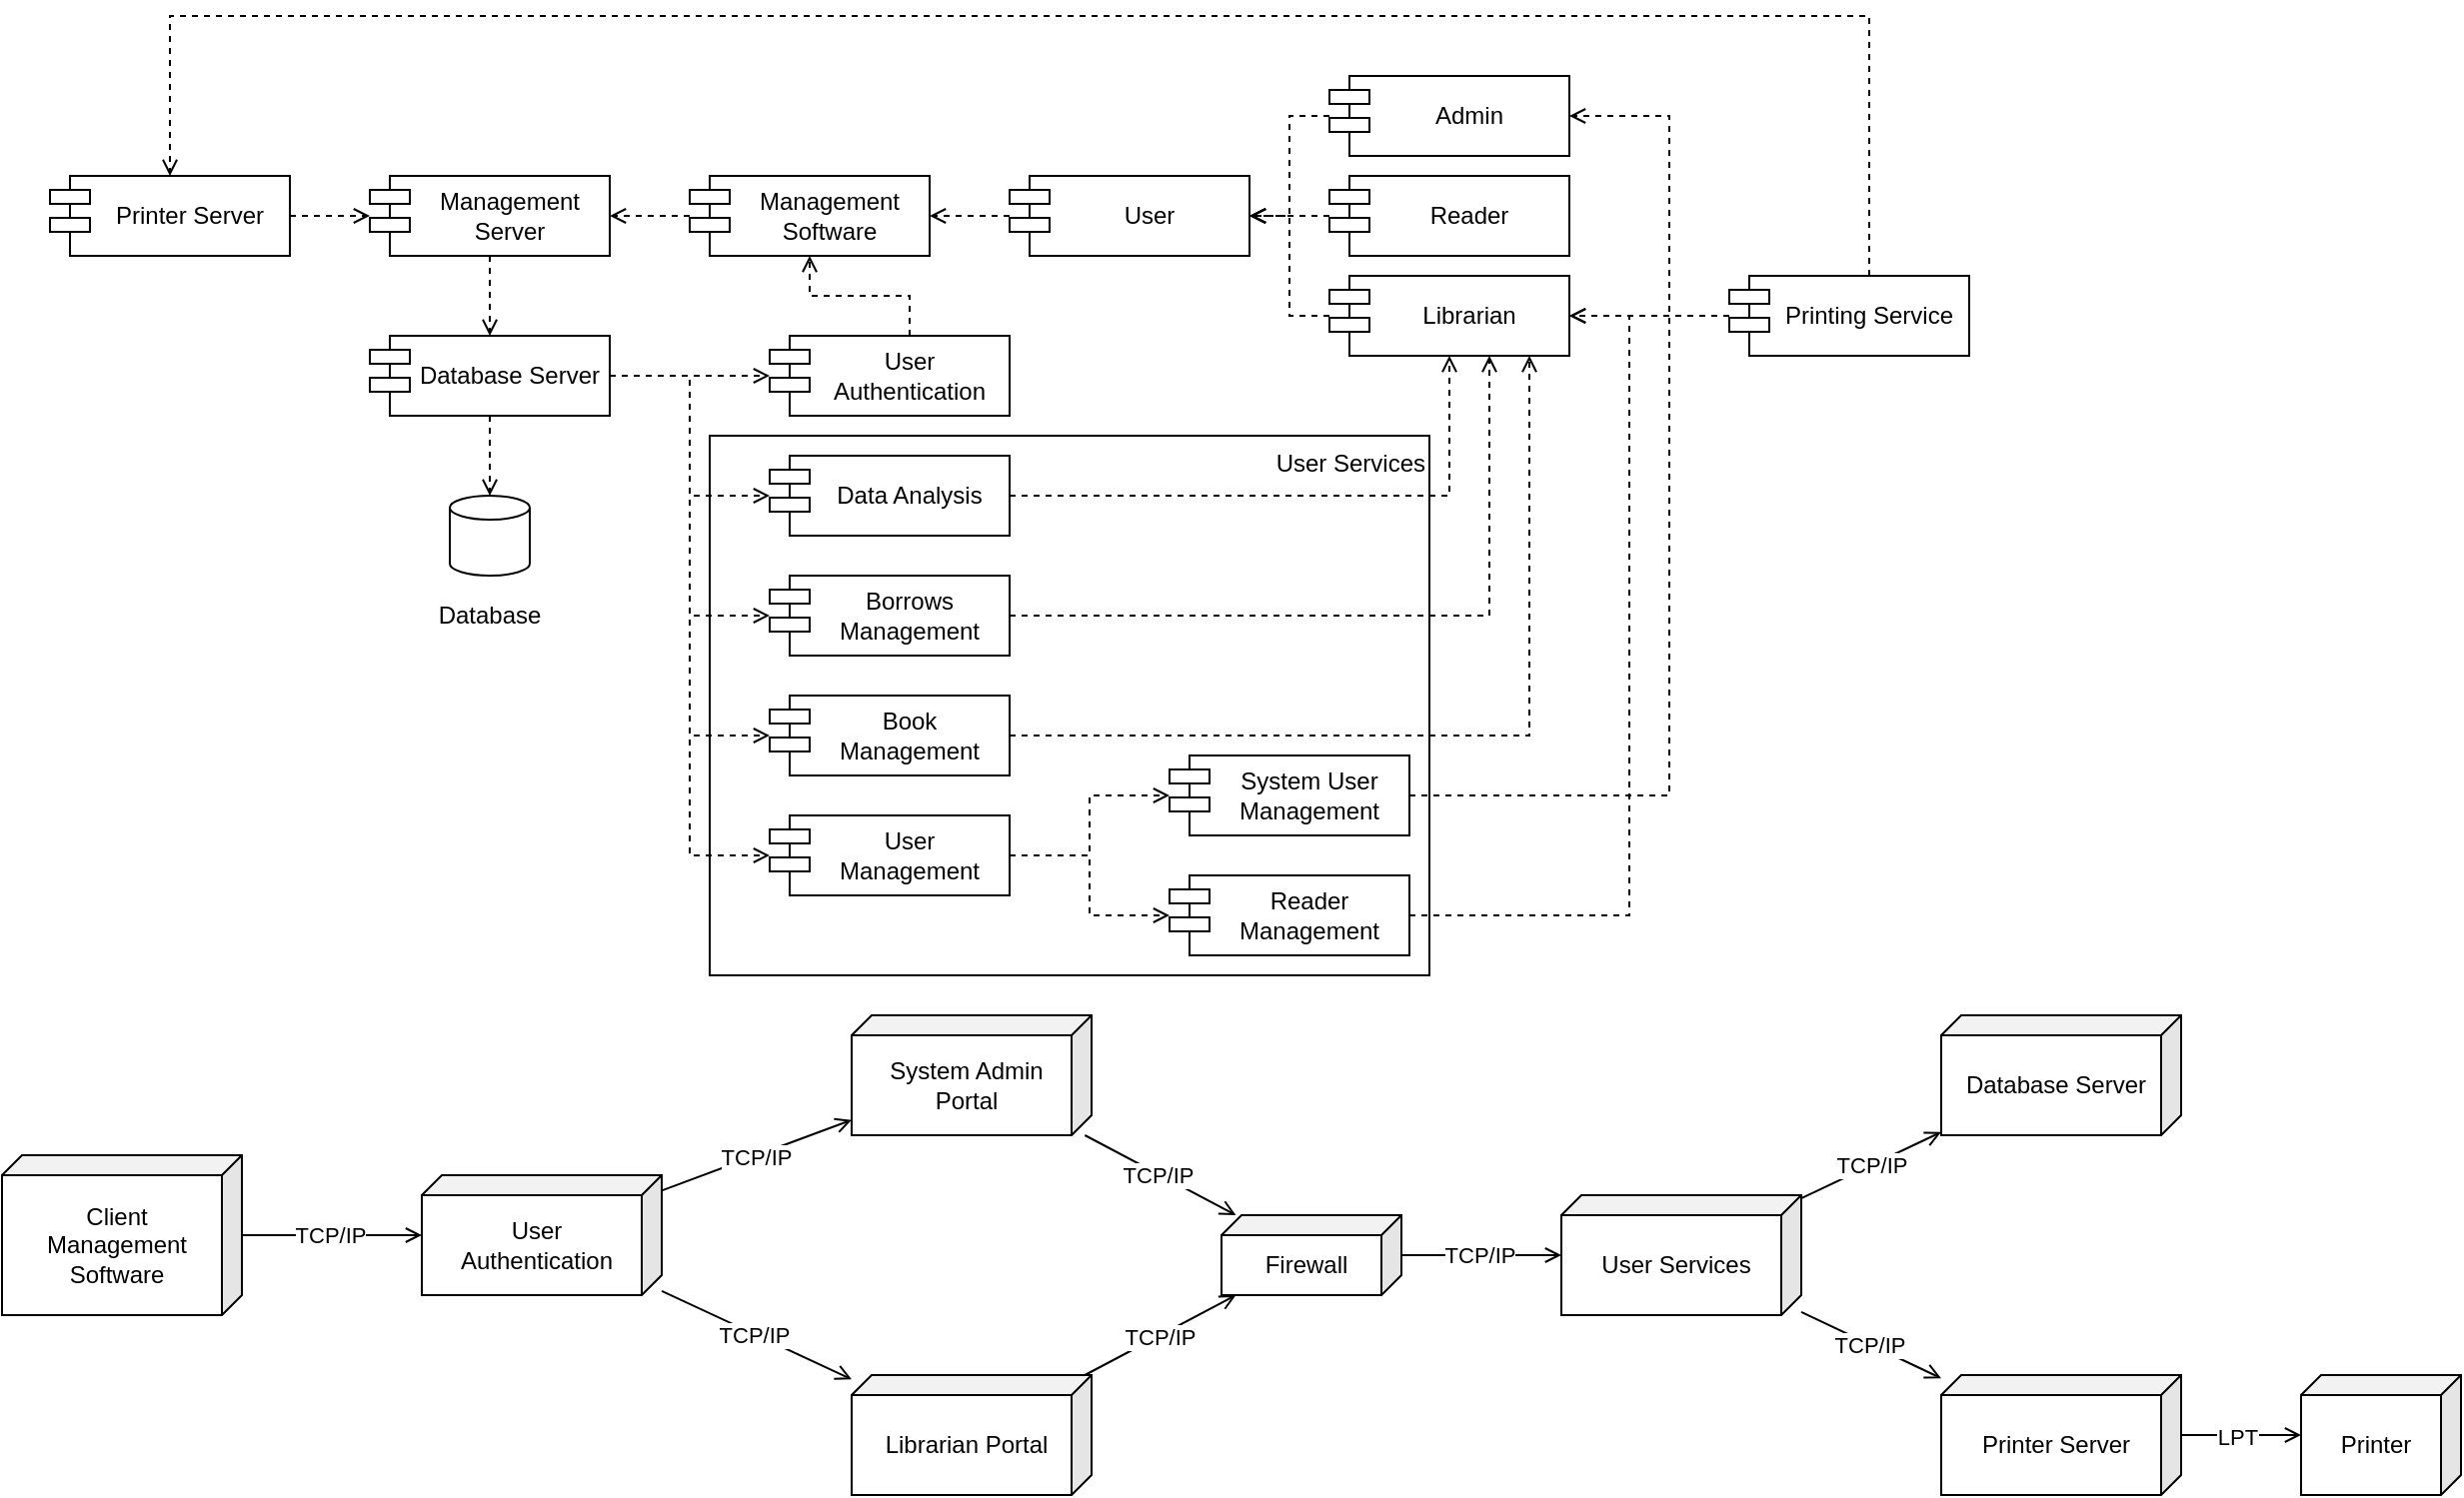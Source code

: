 <mxfile version="22.1.21" type="device">
  <diagram name="Page-1" id="5f0bae14-7c28-e335-631c-24af17079c00">
    <mxGraphModel dx="644" dy="1101" grid="1" gridSize="10" guides="1" tooltips="1" connect="1" arrows="1" fold="1" page="0" pageScale="1" pageWidth="1169" pageHeight="827" background="none" math="0" shadow="0">
      <root>
        <mxCell id="0" />
        <mxCell id="1" parent="0" />
        <mxCell id="rZB9tGEZedubb94te-9w-88" value="User Services" style="html=1;whiteSpace=wrap;fontFamily=Helvetica;fontSize=12;fontColor=#000000;align=right;verticalAlign=top;fillColor=none;labelBackgroundColor=#FFFFFF;" vertex="1" parent="1">
          <mxGeometry x="410" y="130" width="360" height="270" as="geometry" />
        </mxCell>
        <mxCell id="rZB9tGEZedubb94te-9w-2" style="edgeStyle=orthogonalEdgeStyle;rounded=0;orthogonalLoop=1;jettySize=auto;html=1;endArrow=open;endFill=0;dashed=1;" edge="1" parent="1" source="nww5agVQgTsfxuSBia1v-14" target="rZB9tGEZedubb94te-9w-1">
          <mxGeometry relative="1" as="geometry" />
        </mxCell>
        <mxCell id="nww5agVQgTsfxuSBia1v-14" value="Management Software" style="shape=module;align=left;spacingLeft=20;align=center;verticalAlign=middle;whiteSpace=wrap;html=1;jettyWidth=20;jettyHeight=7;" parent="1" vertex="1">
          <mxGeometry x="400" width="120" height="40" as="geometry" />
        </mxCell>
        <mxCell id="nww5agVQgTsfxuSBia1v-47" style="edgeStyle=orthogonalEdgeStyle;shape=connector;rounded=0;orthogonalLoop=1;jettySize=auto;html=1;dashed=1;labelBackgroundColor=default;strokeColor=default;align=center;verticalAlign=middle;fontFamily=Helvetica;fontSize=12;fontColor=default;endArrow=open;endFill=0;" parent="1" source="nww5agVQgTsfxuSBia1v-44" target="nww5agVQgTsfxuSBia1v-46" edge="1">
          <mxGeometry relative="1" as="geometry" />
        </mxCell>
        <mxCell id="rZB9tGEZedubb94te-9w-67" style="edgeStyle=orthogonalEdgeStyle;shape=connector;rounded=0;orthogonalLoop=1;jettySize=auto;html=1;dashed=1;labelBackgroundColor=default;strokeColor=default;align=center;verticalAlign=middle;fontFamily=Helvetica;fontSize=12;fontColor=default;endArrow=open;endFill=0;" edge="1" parent="1" source="nww5agVQgTsfxuSBia1v-44" target="rZB9tGEZedubb94te-9w-56">
          <mxGeometry relative="1" as="geometry" />
        </mxCell>
        <mxCell id="rZB9tGEZedubb94te-9w-78" style="edgeStyle=orthogonalEdgeStyle;shape=connector;rounded=0;orthogonalLoop=1;jettySize=auto;html=1;dashed=1;labelBackgroundColor=default;strokeColor=default;align=center;verticalAlign=middle;fontFamily=Helvetica;fontSize=12;fontColor=default;endArrow=open;endFill=0;" edge="1" parent="1" source="nww5agVQgTsfxuSBia1v-44" target="rZB9tGEZedubb94te-9w-77">
          <mxGeometry relative="1" as="geometry">
            <Array as="points">
              <mxPoint x="400" y="100" />
              <mxPoint x="400" y="340" />
            </Array>
          </mxGeometry>
        </mxCell>
        <mxCell id="rZB9tGEZedubb94te-9w-82" style="edgeStyle=orthogonalEdgeStyle;shape=connector;rounded=0;orthogonalLoop=1;jettySize=auto;html=1;dashed=1;labelBackgroundColor=default;strokeColor=default;align=center;verticalAlign=middle;fontFamily=Helvetica;fontSize=12;fontColor=default;endArrow=open;endFill=0;" edge="1" parent="1" source="nww5agVQgTsfxuSBia1v-44" target="rZB9tGEZedubb94te-9w-37">
          <mxGeometry relative="1" as="geometry">
            <Array as="points">
              <mxPoint x="400" y="100" />
              <mxPoint x="400" y="280" />
            </Array>
          </mxGeometry>
        </mxCell>
        <mxCell id="rZB9tGEZedubb94te-9w-84" style="edgeStyle=orthogonalEdgeStyle;shape=connector;rounded=0;orthogonalLoop=1;jettySize=auto;html=1;dashed=1;labelBackgroundColor=default;strokeColor=default;align=center;verticalAlign=middle;fontFamily=Helvetica;fontSize=12;fontColor=default;endArrow=open;endFill=0;" edge="1" parent="1" source="nww5agVQgTsfxuSBia1v-44" target="rZB9tGEZedubb94te-9w-45">
          <mxGeometry relative="1" as="geometry">
            <Array as="points">
              <mxPoint x="400" y="100" />
              <mxPoint x="400" y="220" />
            </Array>
          </mxGeometry>
        </mxCell>
        <mxCell id="rZB9tGEZedubb94te-9w-85" style="edgeStyle=orthogonalEdgeStyle;shape=connector;rounded=0;orthogonalLoop=1;jettySize=auto;html=1;dashed=1;labelBackgroundColor=default;strokeColor=default;align=center;verticalAlign=middle;fontFamily=Helvetica;fontSize=12;fontColor=default;endArrow=open;endFill=0;" edge="1" parent="1" source="nww5agVQgTsfxuSBia1v-44" target="rZB9tGEZedubb94te-9w-63">
          <mxGeometry relative="1" as="geometry">
            <Array as="points">
              <mxPoint x="400" y="100" />
              <mxPoint x="400" y="160" />
            </Array>
          </mxGeometry>
        </mxCell>
        <mxCell id="nww5agVQgTsfxuSBia1v-44" value="Database Server" style="shape=module;align=left;spacingLeft=20;align=center;verticalAlign=middle;whiteSpace=wrap;html=1;jettyWidth=20;jettyHeight=7;" parent="1" vertex="1">
          <mxGeometry x="240" y="80" width="120" height="40" as="geometry" />
        </mxCell>
        <mxCell id="nww5agVQgTsfxuSBia1v-46" value="Database" style="shape=cylinder3;whiteSpace=wrap;html=1;boundedLbl=1;backgroundOutline=1;size=6.0;strokeColor=default;align=center;verticalAlign=middle;spacingLeft=0;fontFamily=Helvetica;fontSize=12;fontColor=default;fillColor=default;labelPosition=center;verticalLabelPosition=bottom;" parent="1" vertex="1">
          <mxGeometry x="280" y="160" width="40" height="40" as="geometry" />
        </mxCell>
        <mxCell id="rZB9tGEZedubb94te-9w-8" style="edgeStyle=orthogonalEdgeStyle;shape=connector;rounded=0;orthogonalLoop=1;jettySize=auto;html=1;dashed=1;labelBackgroundColor=default;strokeColor=default;align=center;verticalAlign=middle;fontFamily=Helvetica;fontSize=11;fontColor=default;endArrow=open;endFill=0;" edge="1" parent="1" source="nww5agVQgTsfxuSBia1v-48" target="rZB9tGEZedubb94te-9w-1">
          <mxGeometry relative="1" as="geometry" />
        </mxCell>
        <mxCell id="nww5agVQgTsfxuSBia1v-48" value="Printer Server" style="shape=module;align=left;spacingLeft=20;align=center;verticalAlign=middle;whiteSpace=wrap;html=1;jettyWidth=20;jettyHeight=7;" parent="1" vertex="1">
          <mxGeometry x="80" width="120" height="40" as="geometry" />
        </mxCell>
        <mxCell id="nww5agVQgTsfxuSBia1v-58" style="shape=connector;rounded=0;orthogonalLoop=1;jettySize=auto;html=1;labelBackgroundColor=default;strokeColor=default;align=center;verticalAlign=middle;fontFamily=Helvetica;fontSize=12;fontColor=default;endArrow=open;endFill=0;" parent="1" source="rZB9tGEZedubb94te-9w-71" target="nww5agVQgTsfxuSBia1v-57" edge="1">
          <mxGeometry relative="1" as="geometry">
            <mxPoint x="631" y="540" as="targetPoint" />
          </mxGeometry>
        </mxCell>
        <mxCell id="rZB9tGEZedubb94te-9w-15" value="TCP/IP" style="edgeLabel;html=1;align=center;verticalAlign=middle;resizable=0;points=[];fontSize=11;fontFamily=Helvetica;fontColor=default;" vertex="1" connectable="0" parent="nww5agVQgTsfxuSBia1v-58">
          <mxGeometry x="-0.025" y="-1" relative="1" as="geometry">
            <mxPoint y="-1" as="offset" />
          </mxGeometry>
        </mxCell>
        <mxCell id="nww5agVQgTsfxuSBia1v-55" value="Client Management Software" style="shape=cube;whiteSpace=wrap;html=1;boundedLbl=1;backgroundOutline=1;darkOpacity=0.05;darkOpacity2=0.1;strokeColor=default;align=center;verticalAlign=middle;spacingLeft=5;fontFamily=Helvetica;fontSize=12;fontColor=default;fillColor=default;size=10;flipH=1;spacingTop=0;spacing=2;" parent="1" vertex="1">
          <mxGeometry x="56" y="490" width="120" height="80" as="geometry" />
        </mxCell>
        <mxCell id="nww5agVQgTsfxuSBia1v-57" value="System Admin Portal" style="shape=cube;whiteSpace=wrap;html=1;boundedLbl=1;backgroundOutline=1;darkOpacity=0.05;darkOpacity2=0.1;strokeColor=default;align=center;verticalAlign=middle;spacingLeft=5;fontFamily=Helvetica;fontSize=12;fontColor=default;fillColor=default;size=10;flipH=1;spacingTop=0;spacing=2;" parent="1" vertex="1">
          <mxGeometry x="481" y="420" width="120" height="60" as="geometry" />
        </mxCell>
        <mxCell id="nww5agVQgTsfxuSBia1v-81" style="edgeStyle=none;shape=connector;rounded=0;orthogonalLoop=1;jettySize=auto;html=1;labelBackgroundColor=default;strokeColor=default;align=center;verticalAlign=middle;fontFamily=Helvetica;fontSize=12;fontColor=default;endArrow=open;endFill=0;" parent="1" source="nww5agVQgTsfxuSBia1v-67" target="nww5agVQgTsfxuSBia1v-80" edge="1">
          <mxGeometry relative="1" as="geometry" />
        </mxCell>
        <mxCell id="rZB9tGEZedubb94te-9w-14" value="LPT" style="edgeLabel;html=1;align=center;verticalAlign=middle;resizable=0;points=[];fontSize=11;fontFamily=Helvetica;fontColor=default;" vertex="1" connectable="0" parent="nww5agVQgTsfxuSBia1v-81">
          <mxGeometry x="-0.083" y="-1" relative="1" as="geometry">
            <mxPoint as="offset" />
          </mxGeometry>
        </mxCell>
        <mxCell id="nww5agVQgTsfxuSBia1v-67" value="Printer Server" style="shape=cube;whiteSpace=wrap;html=1;boundedLbl=1;backgroundOutline=1;darkOpacity=0.05;darkOpacity2=0.1;strokeColor=default;align=center;verticalAlign=middle;spacingLeft=5;fontFamily=Helvetica;fontSize=12;fontColor=default;fillColor=default;size=10;flipH=1;spacingTop=0;spacing=2;" parent="1" vertex="1">
          <mxGeometry x="1026" y="600" width="120" height="60" as="geometry" />
        </mxCell>
        <mxCell id="nww5agVQgTsfxuSBia1v-70" value="Database Server" style="shape=cube;whiteSpace=wrap;html=1;boundedLbl=1;backgroundOutline=1;darkOpacity=0.05;darkOpacity2=0.1;strokeColor=default;align=center;verticalAlign=middle;spacingLeft=5;fontFamily=Helvetica;fontSize=12;fontColor=default;fillColor=default;size=10;flipH=1;spacingTop=0;spacing=2;" parent="1" vertex="1">
          <mxGeometry x="1026" y="420" width="120" height="60" as="geometry" />
        </mxCell>
        <mxCell id="nww5agVQgTsfxuSBia1v-80" value="Printer" style="shape=cube;whiteSpace=wrap;html=1;boundedLbl=1;backgroundOutline=1;darkOpacity=0.05;darkOpacity2=0.1;strokeColor=default;align=center;verticalAlign=middle;spacingLeft=5;fontFamily=Helvetica;fontSize=12;fontColor=default;fillColor=default;size=10;flipH=1;spacingTop=0;spacing=2;" parent="1" vertex="1">
          <mxGeometry x="1206" y="600" width="80" height="60" as="geometry" />
        </mxCell>
        <mxCell id="rZB9tGEZedubb94te-9w-6" style="edgeStyle=none;shape=connector;rounded=0;orthogonalLoop=1;jettySize=auto;html=1;labelBackgroundColor=default;strokeColor=default;align=center;verticalAlign=middle;fontFamily=Helvetica;fontSize=11;fontColor=default;endArrow=open;endFill=0;dashed=1;" edge="1" parent="1" source="rZB9tGEZedubb94te-9w-1" target="nww5agVQgTsfxuSBia1v-44">
          <mxGeometry relative="1" as="geometry" />
        </mxCell>
        <mxCell id="rZB9tGEZedubb94te-9w-1" value="Management Server" style="shape=module;align=left;spacingLeft=20;align=center;verticalAlign=middle;whiteSpace=wrap;html=1;jettyWidth=20;jettyHeight=7;" vertex="1" parent="1">
          <mxGeometry x="240" width="120" height="40" as="geometry" />
        </mxCell>
        <mxCell id="rZB9tGEZedubb94te-9w-3" value="Librarian Portal" style="shape=cube;whiteSpace=wrap;html=1;boundedLbl=1;backgroundOutline=1;darkOpacity=0.05;darkOpacity2=0.1;strokeColor=default;align=center;verticalAlign=middle;spacingLeft=5;fontFamily=Helvetica;fontSize=12;fontColor=default;fillColor=default;size=10;flipH=1;spacingTop=0;spacing=2;" vertex="1" parent="1">
          <mxGeometry x="481" y="600" width="120" height="60" as="geometry" />
        </mxCell>
        <mxCell id="rZB9tGEZedubb94te-9w-20" value="Firewall" style="shape=cube;whiteSpace=wrap;html=1;boundedLbl=1;backgroundOutline=1;darkOpacity=0.05;darkOpacity2=0.1;strokeColor=default;align=center;verticalAlign=middle;spacingLeft=5;fontFamily=Helvetica;fontSize=12;fontColor=default;fillColor=default;size=10;flipH=1;spacingTop=0;spacing=2;" vertex="1" parent="1">
          <mxGeometry x="666" y="520" width="90" height="40" as="geometry" />
        </mxCell>
        <mxCell id="rZB9tGEZedubb94te-9w-21" style="shape=connector;rounded=0;orthogonalLoop=1;jettySize=auto;html=1;labelBackgroundColor=default;strokeColor=default;align=center;verticalAlign=middle;fontFamily=Helvetica;fontSize=12;fontColor=default;endArrow=open;endFill=0;" edge="1" parent="1" source="nww5agVQgTsfxuSBia1v-57" target="rZB9tGEZedubb94te-9w-20">
          <mxGeometry relative="1" as="geometry">
            <mxPoint x="551" y="550" as="sourcePoint" />
            <mxPoint x="641" y="550" as="targetPoint" />
          </mxGeometry>
        </mxCell>
        <mxCell id="rZB9tGEZedubb94te-9w-22" value="TCP/IP" style="edgeLabel;html=1;align=center;verticalAlign=middle;resizable=0;points=[];fontSize=11;fontFamily=Helvetica;fontColor=default;" vertex="1" connectable="0" parent="rZB9tGEZedubb94te-9w-21">
          <mxGeometry x="-0.025" y="-1" relative="1" as="geometry">
            <mxPoint y="-1" as="offset" />
          </mxGeometry>
        </mxCell>
        <mxCell id="rZB9tGEZedubb94te-9w-23" style="shape=connector;rounded=0;orthogonalLoop=1;jettySize=auto;html=1;labelBackgroundColor=default;strokeColor=default;align=center;verticalAlign=middle;fontFamily=Helvetica;fontSize=12;fontColor=default;endArrow=open;endFill=0;" edge="1" parent="1" source="rZB9tGEZedubb94te-9w-71" target="rZB9tGEZedubb94te-9w-3">
          <mxGeometry relative="1" as="geometry">
            <mxPoint x="571" y="535" as="sourcePoint" />
            <mxPoint x="681" y="500" as="targetPoint" />
          </mxGeometry>
        </mxCell>
        <mxCell id="rZB9tGEZedubb94te-9w-24" value="TCP/IP" style="edgeLabel;html=1;align=center;verticalAlign=middle;resizable=0;points=[];fontSize=11;fontFamily=Helvetica;fontColor=default;" vertex="1" connectable="0" parent="rZB9tGEZedubb94te-9w-23">
          <mxGeometry x="-0.025" y="-1" relative="1" as="geometry">
            <mxPoint y="-1" as="offset" />
          </mxGeometry>
        </mxCell>
        <mxCell id="rZB9tGEZedubb94te-9w-32" style="shape=connector;rounded=0;orthogonalLoop=1;jettySize=auto;html=1;labelBackgroundColor=default;strokeColor=default;align=center;verticalAlign=middle;fontFamily=Helvetica;fontSize=12;fontColor=default;endArrow=open;endFill=0;" edge="1" parent="1" source="rZB9tGEZedubb94te-9w-68" target="nww5agVQgTsfxuSBia1v-70">
          <mxGeometry relative="1" as="geometry">
            <mxPoint x="822" y="480" as="sourcePoint" />
            <mxPoint x="902" y="480" as="targetPoint" />
          </mxGeometry>
        </mxCell>
        <mxCell id="rZB9tGEZedubb94te-9w-33" value="TCP/IP" style="edgeLabel;html=1;align=center;verticalAlign=middle;resizable=0;points=[];fontSize=11;fontFamily=Helvetica;fontColor=default;" vertex="1" connectable="0" parent="rZB9tGEZedubb94te-9w-32">
          <mxGeometry x="-0.025" y="-1" relative="1" as="geometry">
            <mxPoint y="-1" as="offset" />
          </mxGeometry>
        </mxCell>
        <mxCell id="rZB9tGEZedubb94te-9w-34" style="shape=connector;rounded=0;orthogonalLoop=1;jettySize=auto;html=1;labelBackgroundColor=default;strokeColor=default;align=center;verticalAlign=middle;fontFamily=Helvetica;fontSize=12;fontColor=default;endArrow=open;endFill=0;" edge="1" parent="1" source="rZB9tGEZedubb94te-9w-3" target="rZB9tGEZedubb94te-9w-20">
          <mxGeometry relative="1" as="geometry">
            <mxPoint x="811" y="490" as="sourcePoint" />
            <mxPoint x="891" y="490" as="targetPoint" />
          </mxGeometry>
        </mxCell>
        <mxCell id="rZB9tGEZedubb94te-9w-35" value="TCP/IP" style="edgeLabel;html=1;align=center;verticalAlign=middle;resizable=0;points=[];fontSize=11;fontFamily=Helvetica;fontColor=default;" vertex="1" connectable="0" parent="rZB9tGEZedubb94te-9w-34">
          <mxGeometry x="-0.025" y="-1" relative="1" as="geometry">
            <mxPoint y="-1" as="offset" />
          </mxGeometry>
        </mxCell>
        <mxCell id="rZB9tGEZedubb94te-9w-47" style="edgeStyle=orthogonalEdgeStyle;shape=connector;rounded=0;orthogonalLoop=1;jettySize=auto;html=1;dashed=1;labelBackgroundColor=default;strokeColor=default;align=center;verticalAlign=middle;fontFamily=Helvetica;fontSize=12;fontColor=default;endArrow=open;endFill=0;" edge="1" parent="1" source="rZB9tGEZedubb94te-9w-36" target="nww5agVQgTsfxuSBia1v-14">
          <mxGeometry relative="1" as="geometry" />
        </mxCell>
        <mxCell id="rZB9tGEZedubb94te-9w-36" value="User" style="shape=module;align=left;spacingLeft=20;align=center;verticalAlign=middle;whiteSpace=wrap;html=1;jettyWidth=20;jettyHeight=7;" vertex="1" parent="1">
          <mxGeometry x="560" width="120" height="40" as="geometry" />
        </mxCell>
        <mxCell id="rZB9tGEZedubb94te-9w-83" style="edgeStyle=orthogonalEdgeStyle;shape=connector;rounded=0;orthogonalLoop=1;jettySize=auto;html=1;dashed=1;labelBackgroundColor=default;strokeColor=default;align=center;verticalAlign=middle;fontFamily=Helvetica;fontSize=12;fontColor=default;endArrow=open;endFill=0;" edge="1" parent="1" source="rZB9tGEZedubb94te-9w-37" target="rZB9tGEZedubb94te-9w-39">
          <mxGeometry relative="1" as="geometry">
            <Array as="points">
              <mxPoint x="820" y="280" />
            </Array>
          </mxGeometry>
        </mxCell>
        <mxCell id="rZB9tGEZedubb94te-9w-37" value="Book Management" style="shape=module;align=left;spacingLeft=20;align=center;verticalAlign=middle;whiteSpace=wrap;html=1;jettyWidth=20;jettyHeight=7;" vertex="1" parent="1">
          <mxGeometry x="440" y="260" width="120" height="40" as="geometry" />
        </mxCell>
        <mxCell id="rZB9tGEZedubb94te-9w-49" style="edgeStyle=orthogonalEdgeStyle;shape=connector;rounded=0;orthogonalLoop=1;jettySize=auto;html=1;dashed=1;labelBackgroundColor=default;strokeColor=default;align=center;verticalAlign=middle;fontFamily=Helvetica;fontSize=12;fontColor=default;endArrow=open;endFill=0;" edge="1" parent="1" source="rZB9tGEZedubb94te-9w-39" target="rZB9tGEZedubb94te-9w-36">
          <mxGeometry relative="1" as="geometry">
            <Array as="points">
              <mxPoint x="700" y="70" />
              <mxPoint x="700" y="20" />
            </Array>
          </mxGeometry>
        </mxCell>
        <mxCell id="rZB9tGEZedubb94te-9w-39" value="Librarian" style="shape=module;align=left;spacingLeft=20;align=center;verticalAlign=middle;whiteSpace=wrap;html=1;jettyWidth=20;jettyHeight=7;" vertex="1" parent="1">
          <mxGeometry x="720" y="50" width="120" height="40" as="geometry" />
        </mxCell>
        <mxCell id="rZB9tGEZedubb94te-9w-48" style="edgeStyle=orthogonalEdgeStyle;shape=connector;rounded=0;orthogonalLoop=1;jettySize=auto;html=1;dashed=1;labelBackgroundColor=default;strokeColor=default;align=center;verticalAlign=middle;fontFamily=Helvetica;fontSize=12;fontColor=default;endArrow=open;endFill=0;" edge="1" parent="1" source="rZB9tGEZedubb94te-9w-40" target="rZB9tGEZedubb94te-9w-36">
          <mxGeometry relative="1" as="geometry">
            <Array as="points">
              <mxPoint x="700" y="-30" />
              <mxPoint x="700" y="20" />
            </Array>
          </mxGeometry>
        </mxCell>
        <mxCell id="rZB9tGEZedubb94te-9w-40" value="Admin" style="shape=module;align=left;spacingLeft=20;align=center;verticalAlign=middle;whiteSpace=wrap;html=1;jettyWidth=20;jettyHeight=7;" vertex="1" parent="1">
          <mxGeometry x="720" y="-50" width="120" height="40" as="geometry" />
        </mxCell>
        <mxCell id="rZB9tGEZedubb94te-9w-55" style="edgeStyle=orthogonalEdgeStyle;shape=connector;rounded=0;orthogonalLoop=1;jettySize=auto;html=1;dashed=1;labelBackgroundColor=default;strokeColor=default;align=center;verticalAlign=middle;fontFamily=Helvetica;fontSize=12;fontColor=default;endArrow=open;endFill=0;" edge="1" parent="1" source="rZB9tGEZedubb94te-9w-45" target="rZB9tGEZedubb94te-9w-39">
          <mxGeometry relative="1" as="geometry">
            <Array as="points">
              <mxPoint x="800" y="220" />
            </Array>
          </mxGeometry>
        </mxCell>
        <mxCell id="rZB9tGEZedubb94te-9w-45" value="Borrows&lt;br&gt;Management" style="shape=module;align=left;spacingLeft=20;align=center;verticalAlign=middle;whiteSpace=wrap;html=1;jettyWidth=20;jettyHeight=7;" vertex="1" parent="1">
          <mxGeometry x="440" y="200" width="120" height="40" as="geometry" />
        </mxCell>
        <mxCell id="rZB9tGEZedubb94te-9w-54" style="edgeStyle=orthogonalEdgeStyle;shape=connector;rounded=0;orthogonalLoop=1;jettySize=auto;html=1;dashed=1;labelBackgroundColor=default;strokeColor=default;align=center;verticalAlign=middle;fontFamily=Helvetica;fontSize=12;fontColor=default;endArrow=open;endFill=0;" edge="1" parent="1" source="rZB9tGEZedubb94te-9w-53" target="rZB9tGEZedubb94te-9w-40">
          <mxGeometry relative="1" as="geometry">
            <Array as="points">
              <mxPoint x="890" y="310" />
              <mxPoint x="890" y="-30" />
            </Array>
          </mxGeometry>
        </mxCell>
        <mxCell id="rZB9tGEZedubb94te-9w-53" value="System User Management" style="shape=module;align=left;spacingLeft=20;align=center;verticalAlign=middle;whiteSpace=wrap;html=1;jettyWidth=20;jettyHeight=7;" vertex="1" parent="1">
          <mxGeometry x="640" y="290" width="120" height="40" as="geometry" />
        </mxCell>
        <mxCell id="rZB9tGEZedubb94te-9w-57" style="edgeStyle=orthogonalEdgeStyle;shape=connector;rounded=0;orthogonalLoop=1;jettySize=auto;html=1;dashed=1;labelBackgroundColor=default;strokeColor=default;align=center;verticalAlign=middle;fontFamily=Helvetica;fontSize=12;fontColor=default;endArrow=open;endFill=0;" edge="1" parent="1" source="rZB9tGEZedubb94te-9w-56" target="nww5agVQgTsfxuSBia1v-14">
          <mxGeometry relative="1" as="geometry">
            <Array as="points">
              <mxPoint x="510" y="60" />
              <mxPoint x="460" y="60" />
            </Array>
          </mxGeometry>
        </mxCell>
        <mxCell id="rZB9tGEZedubb94te-9w-56" value="User Authentication" style="shape=module;align=left;spacingLeft=20;align=center;verticalAlign=middle;whiteSpace=wrap;html=1;jettyWidth=20;jettyHeight=7;" vertex="1" parent="1">
          <mxGeometry x="440" y="80" width="120" height="40" as="geometry" />
        </mxCell>
        <mxCell id="rZB9tGEZedubb94te-9w-59" style="edgeStyle=orthogonalEdgeStyle;shape=connector;rounded=0;orthogonalLoop=1;jettySize=auto;html=1;dashed=1;labelBackgroundColor=default;strokeColor=default;align=center;verticalAlign=middle;fontFamily=Helvetica;fontSize=12;fontColor=default;endArrow=open;endFill=0;" edge="1" parent="1" source="rZB9tGEZedubb94te-9w-58" target="rZB9tGEZedubb94te-9w-39">
          <mxGeometry relative="1" as="geometry">
            <Array as="points">
              <mxPoint x="930" y="70" />
              <mxPoint x="930" y="70" />
            </Array>
          </mxGeometry>
        </mxCell>
        <mxCell id="rZB9tGEZedubb94te-9w-60" style="edgeStyle=orthogonalEdgeStyle;shape=connector;rounded=0;orthogonalLoop=1;jettySize=auto;html=1;dashed=1;labelBackgroundColor=default;strokeColor=default;align=center;verticalAlign=middle;fontFamily=Helvetica;fontSize=12;fontColor=default;endArrow=open;endFill=0;" edge="1" parent="1" source="rZB9tGEZedubb94te-9w-58" target="nww5agVQgTsfxuSBia1v-48">
          <mxGeometry relative="1" as="geometry">
            <Array as="points">
              <mxPoint x="990" y="-80" />
              <mxPoint x="140" y="-80" />
            </Array>
          </mxGeometry>
        </mxCell>
        <mxCell id="rZB9tGEZedubb94te-9w-58" value="Printing Service" style="shape=module;align=left;spacingLeft=20;align=center;verticalAlign=middle;whiteSpace=wrap;html=1;jettyWidth=20;jettyHeight=7;" vertex="1" parent="1">
          <mxGeometry x="920" y="50" width="120" height="40" as="geometry" />
        </mxCell>
        <mxCell id="rZB9tGEZedubb94te-9w-64" style="edgeStyle=orthogonalEdgeStyle;shape=connector;rounded=0;orthogonalLoop=1;jettySize=auto;html=1;dashed=1;labelBackgroundColor=default;strokeColor=default;align=center;verticalAlign=middle;fontFamily=Helvetica;fontSize=12;fontColor=default;endArrow=open;endFill=0;" edge="1" parent="1" source="rZB9tGEZedubb94te-9w-63" target="rZB9tGEZedubb94te-9w-39">
          <mxGeometry relative="1" as="geometry">
            <Array as="points">
              <mxPoint x="780" y="160" />
            </Array>
          </mxGeometry>
        </mxCell>
        <mxCell id="rZB9tGEZedubb94te-9w-63" value="Data Analysis" style="shape=module;align=left;spacingLeft=20;align=center;verticalAlign=middle;whiteSpace=wrap;html=1;jettyWidth=20;jettyHeight=7;" vertex="1" parent="1">
          <mxGeometry x="440" y="140" width="120" height="40" as="geometry" />
        </mxCell>
        <mxCell id="rZB9tGEZedubb94te-9w-66" style="edgeStyle=orthogonalEdgeStyle;shape=connector;rounded=0;orthogonalLoop=1;jettySize=auto;html=1;dashed=1;labelBackgroundColor=default;strokeColor=default;align=center;verticalAlign=middle;fontFamily=Helvetica;fontSize=12;fontColor=default;endArrow=open;endFill=0;" edge="1" parent="1" source="rZB9tGEZedubb94te-9w-65" target="rZB9tGEZedubb94te-9w-39">
          <mxGeometry relative="1" as="geometry">
            <Array as="points">
              <mxPoint x="870" y="370" />
              <mxPoint x="870" y="70" />
            </Array>
          </mxGeometry>
        </mxCell>
        <mxCell id="rZB9tGEZedubb94te-9w-65" value="Reader Management" style="shape=module;align=left;spacingLeft=20;align=center;verticalAlign=middle;whiteSpace=wrap;html=1;jettyWidth=20;jettyHeight=7;" vertex="1" parent="1">
          <mxGeometry x="640" y="350" width="120" height="40" as="geometry" />
        </mxCell>
        <mxCell id="rZB9tGEZedubb94te-9w-68" value="User Services" style="shape=cube;whiteSpace=wrap;html=1;boundedLbl=1;backgroundOutline=1;darkOpacity=0.05;darkOpacity2=0.1;strokeColor=default;align=center;verticalAlign=middle;spacingLeft=5;fontFamily=Helvetica;fontSize=12;fontColor=default;fillColor=default;size=10;flipH=1;spacingTop=0;spacing=2;" vertex="1" parent="1">
          <mxGeometry x="836" y="510" width="120" height="60" as="geometry" />
        </mxCell>
        <mxCell id="rZB9tGEZedubb94te-9w-69" style="shape=connector;rounded=0;orthogonalLoop=1;jettySize=auto;html=1;labelBackgroundColor=default;strokeColor=default;align=center;verticalAlign=middle;fontFamily=Helvetica;fontSize=12;fontColor=default;endArrow=open;endFill=0;" edge="1" parent="1" source="rZB9tGEZedubb94te-9w-20" target="rZB9tGEZedubb94te-9w-68">
          <mxGeometry relative="1" as="geometry">
            <mxPoint x="769" y="530" as="sourcePoint" />
            <mxPoint x="867" y="470" as="targetPoint" />
          </mxGeometry>
        </mxCell>
        <mxCell id="rZB9tGEZedubb94te-9w-70" value="TCP/IP" style="edgeLabel;html=1;align=center;verticalAlign=middle;resizable=0;points=[];fontSize=11;fontFamily=Helvetica;fontColor=default;" vertex="1" connectable="0" parent="rZB9tGEZedubb94te-9w-69">
          <mxGeometry x="-0.025" y="-1" relative="1" as="geometry">
            <mxPoint y="-1" as="offset" />
          </mxGeometry>
        </mxCell>
        <mxCell id="rZB9tGEZedubb94te-9w-71" value="User Authentication" style="shape=cube;whiteSpace=wrap;html=1;boundedLbl=1;backgroundOutline=1;darkOpacity=0.05;darkOpacity2=0.1;strokeColor=default;align=center;verticalAlign=middle;spacingLeft=5;fontFamily=Helvetica;fontSize=12;fontColor=default;fillColor=default;size=10;flipH=1;spacingTop=0;spacing=2;" vertex="1" parent="1">
          <mxGeometry x="266" y="500" width="120" height="60" as="geometry" />
        </mxCell>
        <mxCell id="rZB9tGEZedubb94te-9w-72" style="shape=connector;rounded=0;orthogonalLoop=1;jettySize=auto;html=1;labelBackgroundColor=default;strokeColor=default;align=center;verticalAlign=middle;fontFamily=Helvetica;fontSize=12;fontColor=default;endArrow=open;endFill=0;" edge="1" parent="1" source="nww5agVQgTsfxuSBia1v-55" target="rZB9tGEZedubb94te-9w-71">
          <mxGeometry relative="1" as="geometry">
            <mxPoint x="396" y="562" as="sourcePoint" />
            <mxPoint x="491" y="598" as="targetPoint" />
          </mxGeometry>
        </mxCell>
        <mxCell id="rZB9tGEZedubb94te-9w-73" value="TCP/IP" style="edgeLabel;html=1;align=center;verticalAlign=middle;resizable=0;points=[];fontSize=11;fontFamily=Helvetica;fontColor=default;" vertex="1" connectable="0" parent="rZB9tGEZedubb94te-9w-72">
          <mxGeometry x="-0.025" y="-1" relative="1" as="geometry">
            <mxPoint y="-1" as="offset" />
          </mxGeometry>
        </mxCell>
        <mxCell id="rZB9tGEZedubb94te-9w-74" style="shape=connector;rounded=0;orthogonalLoop=1;jettySize=auto;html=1;labelBackgroundColor=default;strokeColor=default;align=center;verticalAlign=middle;fontFamily=Helvetica;fontSize=12;fontColor=default;endArrow=open;endFill=0;" edge="1" parent="1" source="rZB9tGEZedubb94te-9w-68" target="nww5agVQgTsfxuSBia1v-67">
          <mxGeometry relative="1" as="geometry">
            <mxPoint x="966" y="522" as="sourcePoint" />
            <mxPoint x="1036" y="488" as="targetPoint" />
          </mxGeometry>
        </mxCell>
        <mxCell id="rZB9tGEZedubb94te-9w-75" value="TCP/IP" style="edgeLabel;html=1;align=center;verticalAlign=middle;resizable=0;points=[];fontSize=11;fontFamily=Helvetica;fontColor=default;" vertex="1" connectable="0" parent="rZB9tGEZedubb94te-9w-74">
          <mxGeometry x="-0.025" y="-1" relative="1" as="geometry">
            <mxPoint y="-1" as="offset" />
          </mxGeometry>
        </mxCell>
        <mxCell id="rZB9tGEZedubb94te-9w-79" style="edgeStyle=orthogonalEdgeStyle;shape=connector;rounded=0;orthogonalLoop=1;jettySize=auto;html=1;dashed=1;labelBackgroundColor=default;strokeColor=default;align=center;verticalAlign=middle;fontFamily=Helvetica;fontSize=12;fontColor=default;endArrow=open;endFill=0;" edge="1" parent="1" source="rZB9tGEZedubb94te-9w-77" target="rZB9tGEZedubb94te-9w-65">
          <mxGeometry relative="1" as="geometry">
            <Array as="points">
              <mxPoint x="600" y="340" />
              <mxPoint x="600" y="370" />
            </Array>
          </mxGeometry>
        </mxCell>
        <mxCell id="rZB9tGEZedubb94te-9w-80" style="edgeStyle=orthogonalEdgeStyle;shape=connector;rounded=0;orthogonalLoop=1;jettySize=auto;html=1;dashed=1;labelBackgroundColor=default;strokeColor=default;align=center;verticalAlign=middle;fontFamily=Helvetica;fontSize=12;fontColor=default;endArrow=open;endFill=0;" edge="1" parent="1" source="rZB9tGEZedubb94te-9w-77" target="rZB9tGEZedubb94te-9w-53">
          <mxGeometry relative="1" as="geometry">
            <Array as="points">
              <mxPoint x="600" y="340" />
              <mxPoint x="600" y="310" />
            </Array>
          </mxGeometry>
        </mxCell>
        <mxCell id="rZB9tGEZedubb94te-9w-77" value="User Management" style="shape=module;align=left;spacingLeft=20;align=center;verticalAlign=middle;whiteSpace=wrap;html=1;jettyWidth=20;jettyHeight=7;" vertex="1" parent="1">
          <mxGeometry x="440" y="320" width="120" height="40" as="geometry" />
        </mxCell>
        <mxCell id="rZB9tGEZedubb94te-9w-87" style="edgeStyle=orthogonalEdgeStyle;shape=connector;rounded=0;orthogonalLoop=1;jettySize=auto;html=1;dashed=1;labelBackgroundColor=default;strokeColor=default;align=center;verticalAlign=middle;fontFamily=Helvetica;fontSize=12;fontColor=default;endArrow=open;endFill=0;" edge="1" parent="1" source="rZB9tGEZedubb94te-9w-86" target="rZB9tGEZedubb94te-9w-36">
          <mxGeometry relative="1" as="geometry" />
        </mxCell>
        <mxCell id="rZB9tGEZedubb94te-9w-86" value="Reader" style="shape=module;align=left;spacingLeft=20;align=center;verticalAlign=middle;whiteSpace=wrap;html=1;jettyWidth=20;jettyHeight=7;" vertex="1" parent="1">
          <mxGeometry x="720" width="120" height="40" as="geometry" />
        </mxCell>
      </root>
    </mxGraphModel>
  </diagram>
</mxfile>
